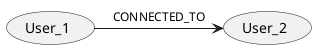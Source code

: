 @startuml

skinparam objectArrowFontSize 12

(User_1)
(User_2)

User_1->User_2:CONNECTED_TO
@enduml